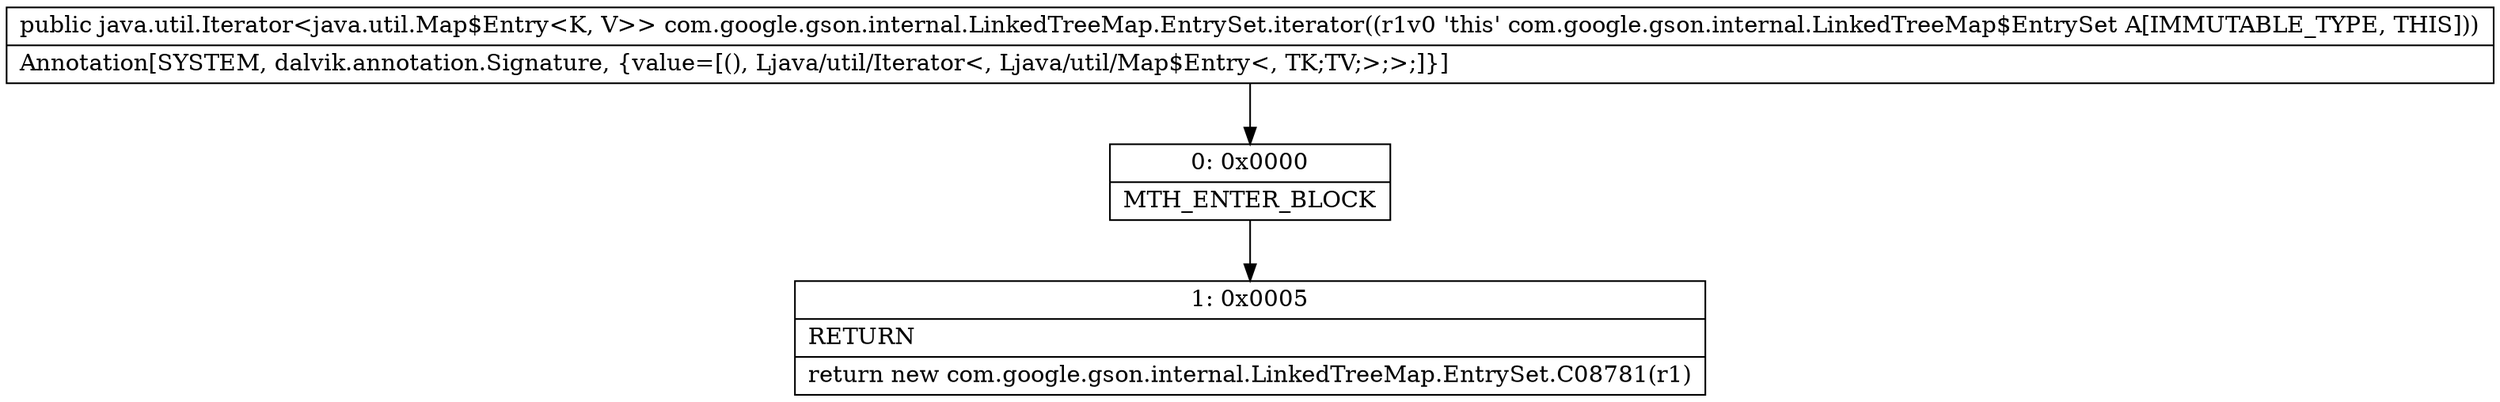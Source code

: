digraph "CFG forcom.google.gson.internal.LinkedTreeMap.EntrySet.iterator()Ljava\/util\/Iterator;" {
Node_0 [shape=record,label="{0\:\ 0x0000|MTH_ENTER_BLOCK\l}"];
Node_1 [shape=record,label="{1\:\ 0x0005|RETURN\l|return new com.google.gson.internal.LinkedTreeMap.EntrySet.C08781(r1)\l}"];
MethodNode[shape=record,label="{public java.util.Iterator\<java.util.Map$Entry\<K, V\>\> com.google.gson.internal.LinkedTreeMap.EntrySet.iterator((r1v0 'this' com.google.gson.internal.LinkedTreeMap$EntrySet A[IMMUTABLE_TYPE, THIS]))  | Annotation[SYSTEM, dalvik.annotation.Signature, \{value=[(), Ljava\/util\/Iterator\<, Ljava\/util\/Map$Entry\<, TK;TV;\>;\>;]\}]\l}"];
MethodNode -> Node_0;
Node_0 -> Node_1;
}

